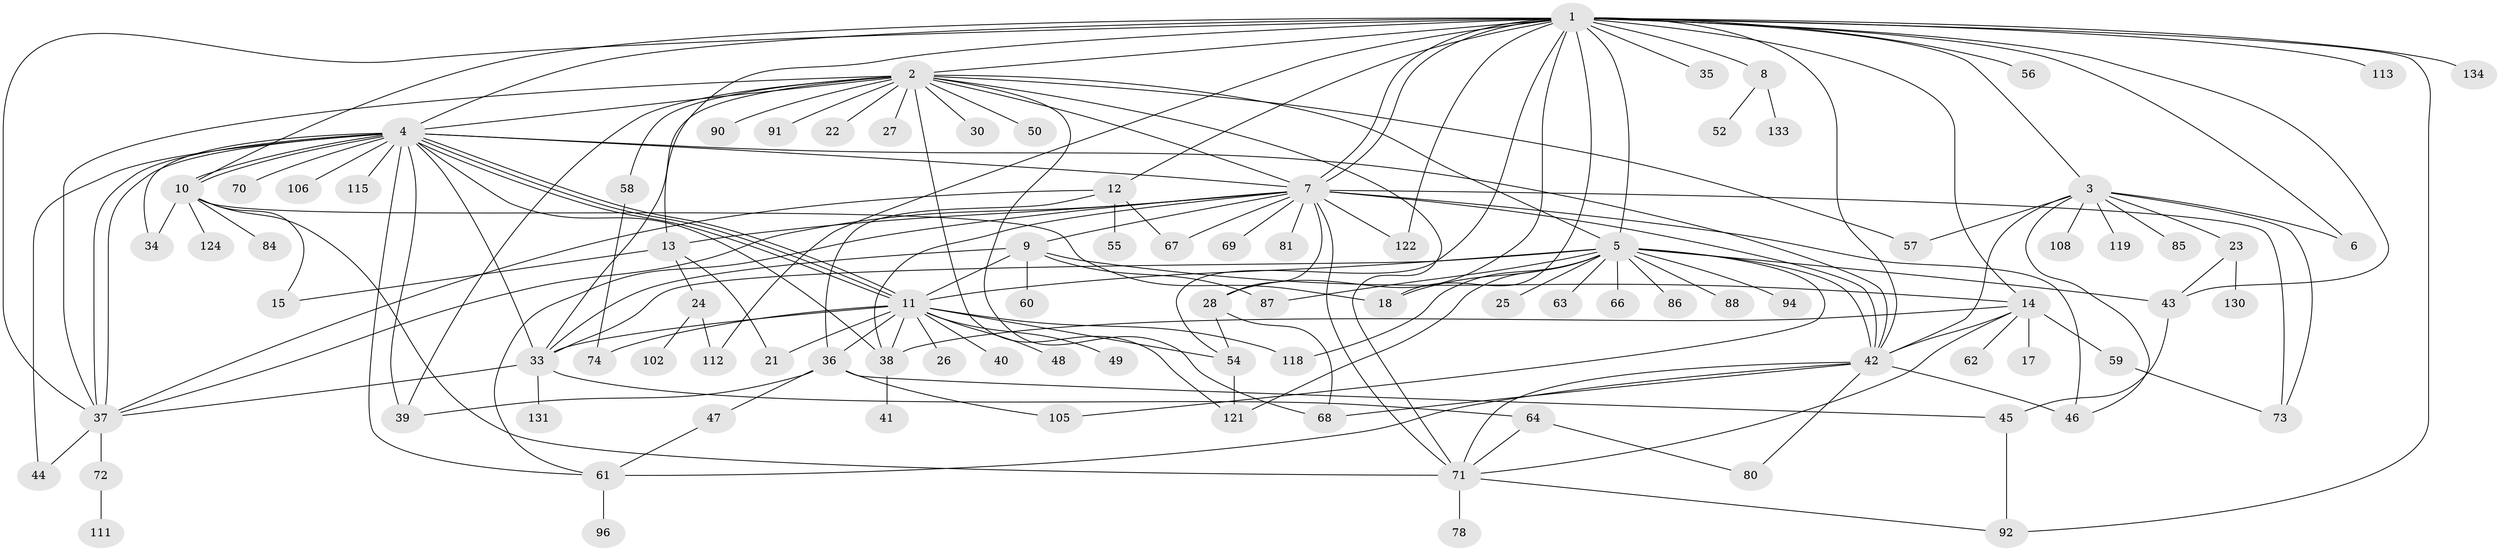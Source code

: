// original degree distribution, {27: 0.0072992700729927005, 18: 0.014598540145985401, 10: 0.0072992700729927005, 21: 0.0072992700729927005, 2: 0.26277372262773724, 17: 0.0072992700729927005, 3: 0.12408759124087591, 8: 0.029197080291970802, 9: 0.021897810218978103, 15: 0.0072992700729927005, 5: 0.0364963503649635, 1: 0.41605839416058393, 4: 0.021897810218978103, 6: 0.021897810218978103, 11: 0.0072992700729927005, 7: 0.0072992700729927005}
// Generated by graph-tools (version 1.1) at 2025/18/03/04/25 18:18:24]
// undirected, 95 vertices, 168 edges
graph export_dot {
graph [start="1"]
  node [color=gray90,style=filled];
  1;
  2;
  3;
  4;
  5;
  6;
  7 [super="+16+77+32+93+95"];
  8;
  9;
  10 [super="+20"];
  11 [super="+99+89+127+19+29"];
  12;
  13;
  14 [super="+116+31"];
  15;
  17;
  18;
  21;
  22;
  23;
  24;
  25;
  26;
  27;
  28;
  30;
  33 [super="+79"];
  34;
  35;
  36;
  37 [super="+97+136+51"];
  38;
  39 [super="+126+125+53"];
  40;
  41;
  42 [super="+65+83+109+100+117+101+129"];
  43;
  44;
  45;
  46;
  47;
  48;
  49;
  50;
  52;
  54 [super="+75+107+98"];
  55;
  56;
  57 [super="+82"];
  58;
  59;
  60;
  61;
  62;
  63;
  64;
  66;
  67;
  68 [super="+76"];
  69;
  70;
  71;
  72;
  73 [super="+104"];
  74;
  78;
  80;
  81;
  84;
  85;
  86;
  87;
  88;
  90;
  91;
  92 [super="+103"];
  94;
  96;
  102;
  105;
  106;
  108;
  111;
  112;
  113;
  115;
  118;
  119;
  121 [super="+137"];
  122;
  124;
  130;
  131;
  133;
  134;
  1 -- 2;
  1 -- 3;
  1 -- 4;
  1 -- 5;
  1 -- 6;
  1 -- 7 [weight=2];
  1 -- 7;
  1 -- 8;
  1 -- 10;
  1 -- 12;
  1 -- 13;
  1 -- 14;
  1 -- 18;
  1 -- 28;
  1 -- 35;
  1 -- 42;
  1 -- 43;
  1 -- 54;
  1 -- 56;
  1 -- 112;
  1 -- 113;
  1 -- 122;
  1 -- 134;
  1 -- 92;
  1 -- 37;
  2 -- 4;
  2 -- 5;
  2 -- 7;
  2 -- 22;
  2 -- 27;
  2 -- 30;
  2 -- 33;
  2 -- 37;
  2 -- 39;
  2 -- 50;
  2 -- 57;
  2 -- 58;
  2 -- 71;
  2 -- 90;
  2 -- 91;
  2 -- 121;
  2 -- 68;
  3 -- 6;
  3 -- 23;
  3 -- 46;
  3 -- 57;
  3 -- 85;
  3 -- 108;
  3 -- 119;
  3 -- 73;
  3 -- 42;
  4 -- 7;
  4 -- 10 [weight=2];
  4 -- 10;
  4 -- 11;
  4 -- 11;
  4 -- 11;
  4 -- 34;
  4 -- 37;
  4 -- 37;
  4 -- 38;
  4 -- 39;
  4 -- 44;
  4 -- 61;
  4 -- 70;
  4 -- 106;
  4 -- 115;
  4 -- 33;
  4 -- 42;
  5 -- 18;
  5 -- 25;
  5 -- 33;
  5 -- 42 [weight=2];
  5 -- 43;
  5 -- 63;
  5 -- 66;
  5 -- 86;
  5 -- 87;
  5 -- 88;
  5 -- 94;
  5 -- 105;
  5 -- 118;
  5 -- 121;
  5 -- 11;
  7 -- 9;
  7 -- 13;
  7 -- 28;
  7 -- 37;
  7 -- 46;
  7 -- 81;
  7 -- 73;
  7 -- 69;
  7 -- 67;
  7 -- 38;
  7 -- 71 [weight=2];
  7 -- 122;
  7 -- 42;
  7 -- 61;
  8 -- 52;
  8 -- 133;
  9 -- 11 [weight=3];
  9 -- 33;
  9 -- 60;
  9 -- 87;
  9 -- 14;
  10 -- 15;
  10 -- 18;
  10 -- 34;
  10 -- 84;
  10 -- 124;
  10 -- 71;
  11 -- 21 [weight=2];
  11 -- 26;
  11 -- 38 [weight=2];
  11 -- 40;
  11 -- 48;
  11 -- 54;
  11 -- 33;
  11 -- 36;
  11 -- 74;
  11 -- 118;
  11 -- 49;
  12 -- 36;
  12 -- 37;
  12 -- 55;
  12 -- 67;
  13 -- 15;
  13 -- 21;
  13 -- 24;
  14 -- 17;
  14 -- 38;
  14 -- 42;
  14 -- 59;
  14 -- 71;
  14 -- 62;
  23 -- 43;
  23 -- 130;
  24 -- 102;
  24 -- 112;
  28 -- 54;
  28 -- 68;
  33 -- 64;
  33 -- 131;
  33 -- 37;
  36 -- 45;
  36 -- 47;
  36 -- 105;
  36 -- 39;
  37 -- 72;
  37 -- 44;
  38 -- 41;
  42 -- 68;
  42 -- 80;
  42 -- 46;
  42 -- 61;
  42 -- 71;
  43 -- 45;
  45 -- 92;
  47 -- 61;
  54 -- 121;
  58 -- 74;
  59 -- 73;
  61 -- 96;
  64 -- 71;
  64 -- 80;
  71 -- 78;
  71 -- 92;
  72 -- 111;
}
